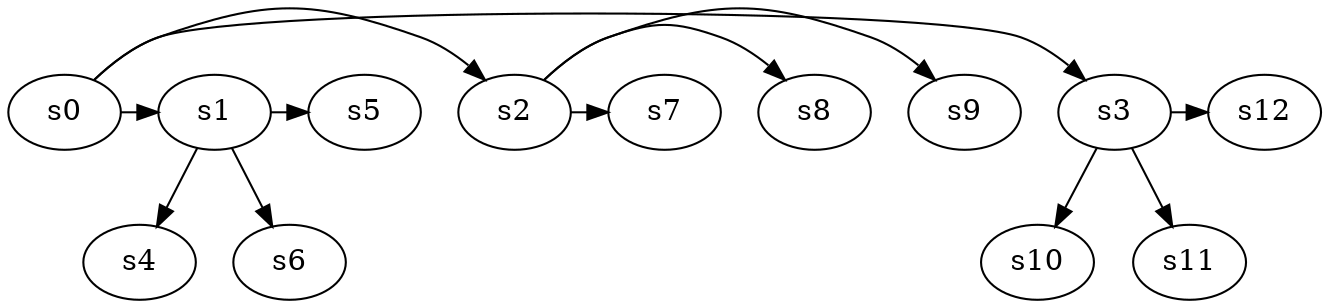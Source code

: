 digraph game_0376_branch_3_3 {
    s0 [name="s0", player=1, target=1];
    s1 [name="s1", player=0];
    s2 [name="s2", player=0, target=1];
    s3 [name="s3", player=1, target=1];
    s4 [name="s4", player=0];
    s5 [name="s5", player=0];
    s6 [name="s6", player=1];
    s7 [name="s7", player=0, target=1];
    s8 [name="s8", player=1];
    s9 [name="s9", player=1];
    s10 [name="s10", player=1];
    s11 [name="s11", player=1];
    s12 [name="s12", player=0, target=1];

    s0 -> s1 [constraint="time % 3 == 0"];
    s0 -> s2 [constraint="time % 3 == 2"];
    s0 -> s3 [constraint="!(time % 5 == 0)"];
    s1 -> s4;
    s1 -> s5 [constraint="time % 3 == 0 || time % 3 == 1"];
    s1 -> s6;
    s2 -> s7 [constraint="time == 5"];
    s2 -> s8 [constraint="time == 8 || time == 10"];
    s2 -> s9 [constraint="time == 14"];
    s3 -> s10;
    s3 -> s11;
    s3 -> s12 [constraint="time == 3 || time == 10"];
}
